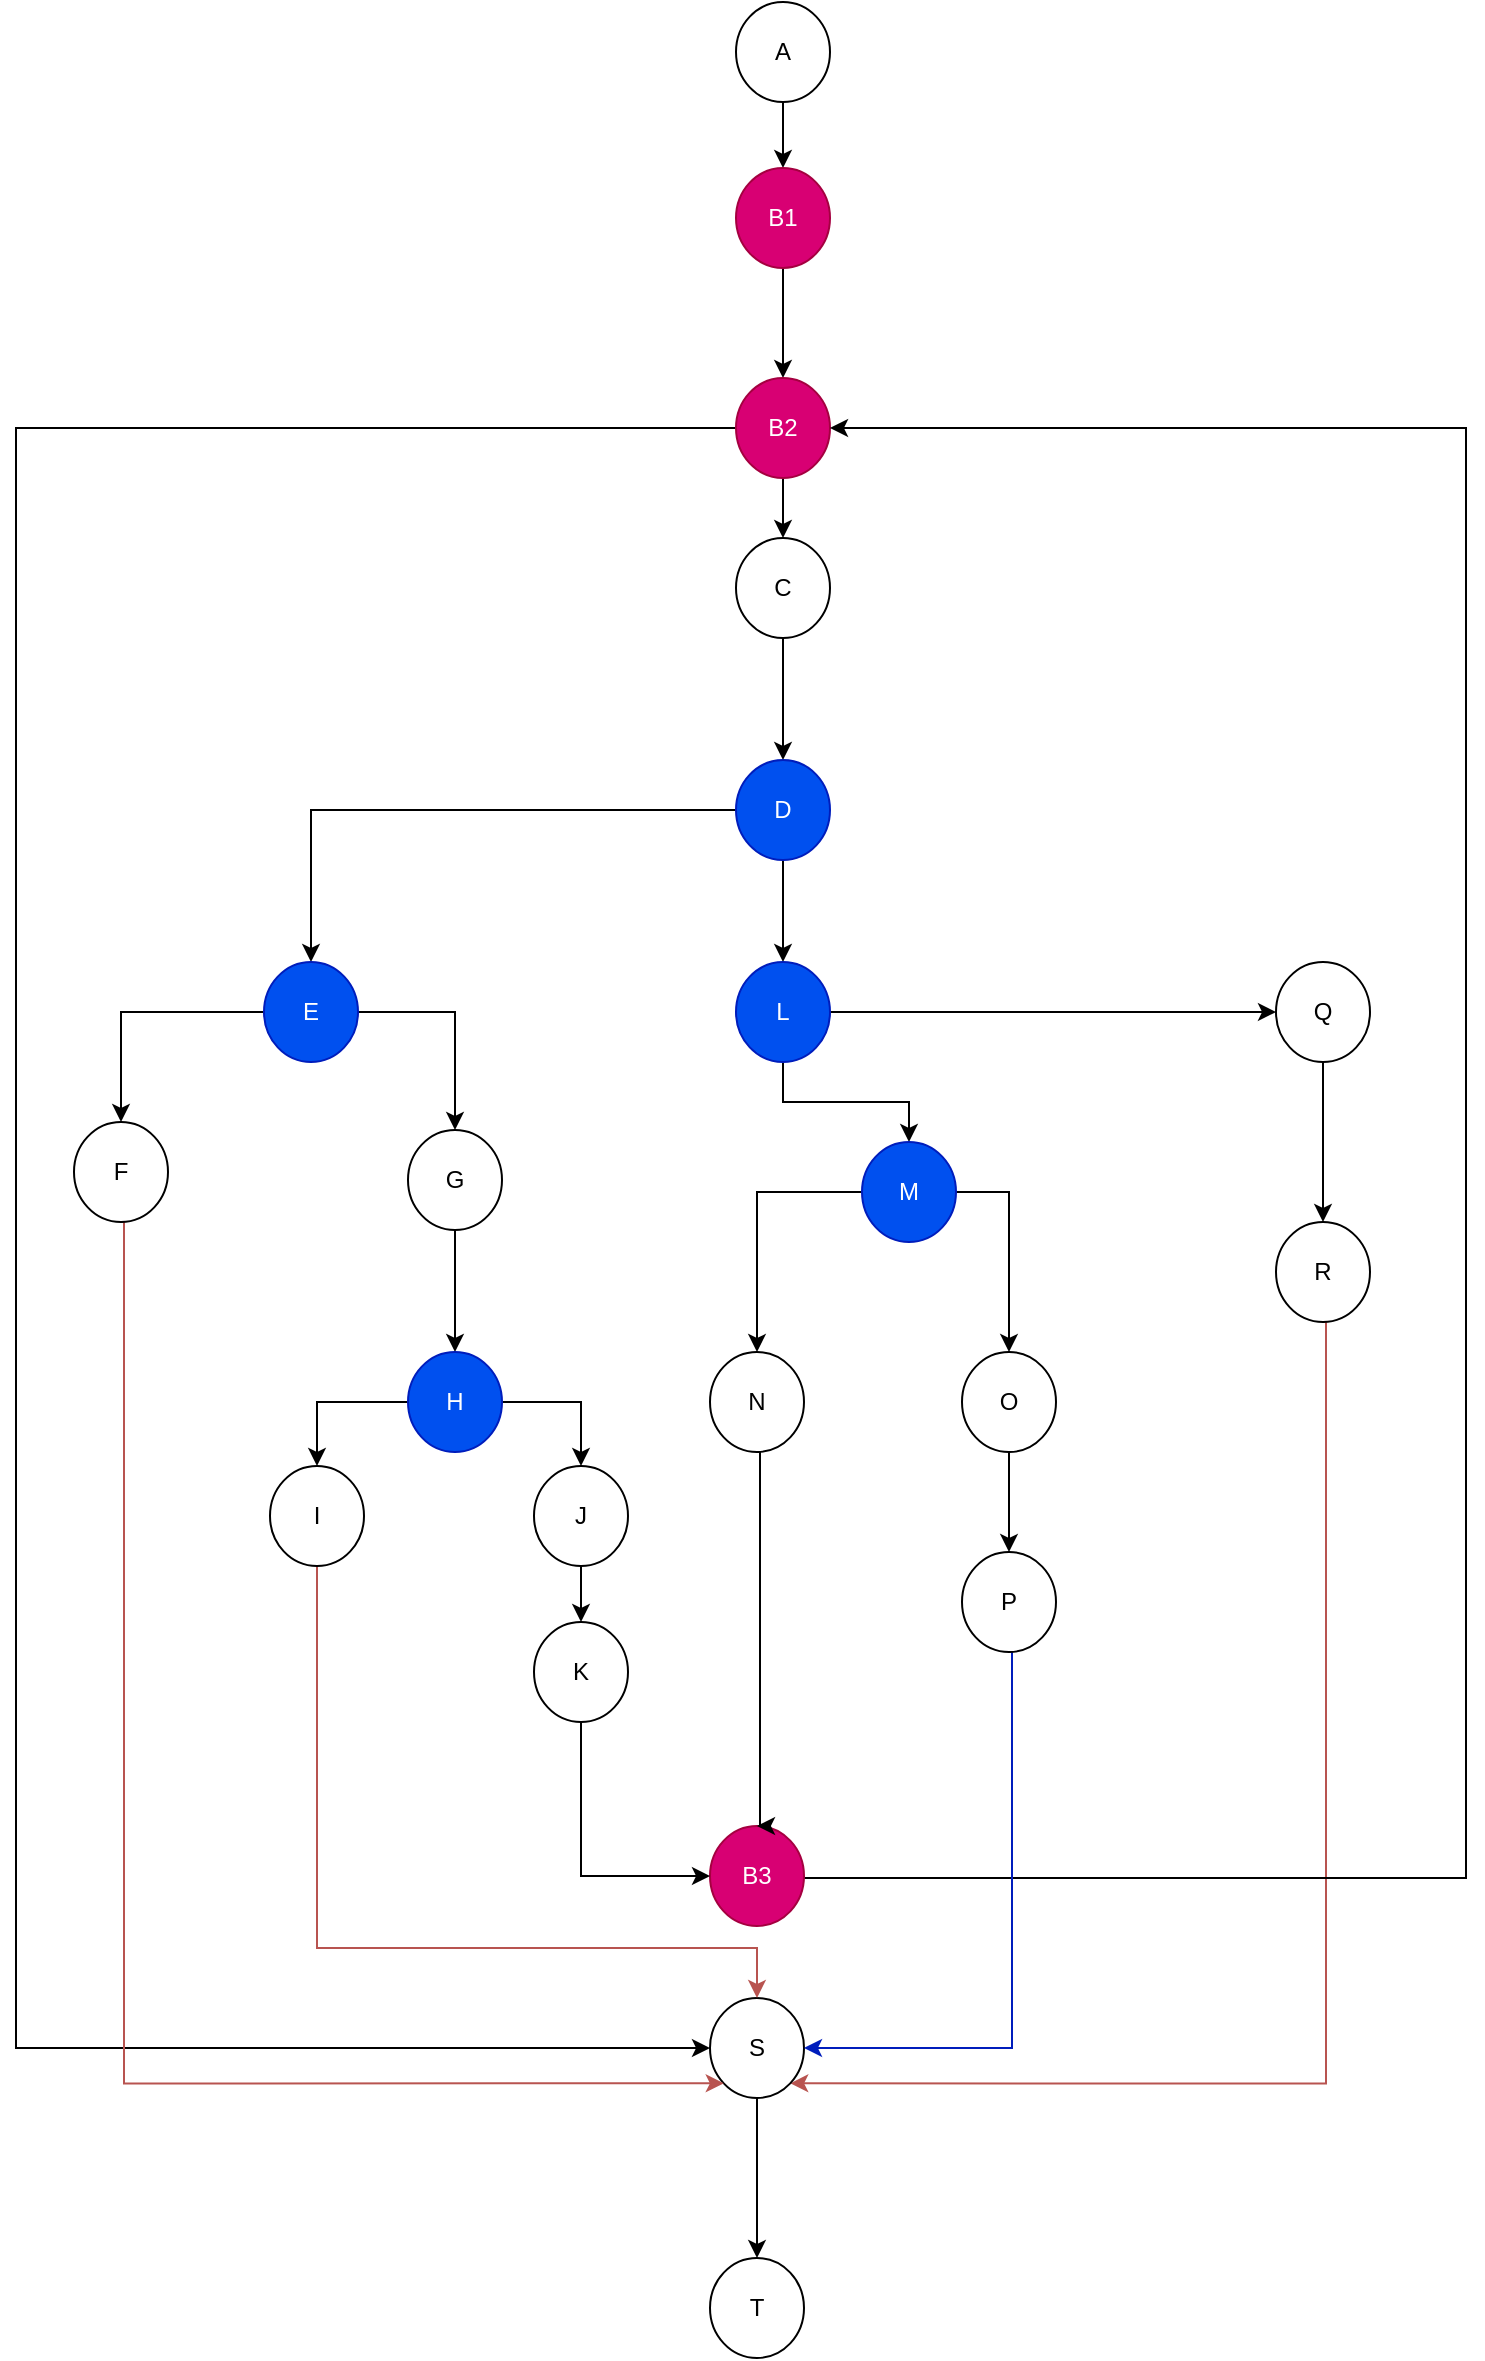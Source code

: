 <mxfile version="13.2.4" type="device"><diagram id="1dapDBJ2oCCxUkJ2tjfj" name="Page-1"><mxGraphModel dx="5567" dy="2377" grid="0" gridSize="10" guides="1" tooltips="1" connect="1" arrows="1" fold="1" page="1" pageScale="1" pageWidth="827" pageHeight="1169" math="0" shadow="0"><root><mxCell id="0"/><mxCell id="1" parent="0"/><mxCell id="II8MIJAL1Y4bXdpuAX2p-2" style="edgeStyle=orthogonalEdgeStyle;rounded=0;orthogonalLoop=1;jettySize=auto;html=1;exitX=0.5;exitY=1;exitDx=0;exitDy=0;entryX=0.5;entryY=0;entryDx=0;entryDy=0;" parent="1" source="II8MIJAL1Y4bXdpuAX2p-1" target="II8MIJAL1Y4bXdpuAX2p-3" edge="1"><mxGeometry relative="1" as="geometry"><mxPoint x="318.931" y="492.103" as="targetPoint"/></mxGeometry></mxCell><mxCell id="II8MIJAL1Y4bXdpuAX2p-1" value="A" style="ellipse;whiteSpace=wrap;html=1;" parent="1" vertex="1"><mxGeometry x="294" y="402" width="47" height="50" as="geometry"/></mxCell><mxCell id="II8MIJAL1Y4bXdpuAX2p-15" style="edgeStyle=orthogonalEdgeStyle;rounded=0;orthogonalLoop=1;jettySize=auto;html=1;exitX=0.5;exitY=1;exitDx=0;exitDy=0;entryX=0.5;entryY=0;entryDx=0;entryDy=0;" parent="1" source="II8MIJAL1Y4bXdpuAX2p-3" target="II8MIJAL1Y4bXdpuAX2p-14" edge="1"><mxGeometry relative="1" as="geometry"/></mxCell><mxCell id="II8MIJAL1Y4bXdpuAX2p-3" value="B1" style="ellipse;whiteSpace=wrap;html=1;fillColor=#d80073;strokeColor=#A50040;fontColor=#ffffff;" parent="1" vertex="1"><mxGeometry x="294" y="485" width="47" height="50" as="geometry"/></mxCell><mxCell id="II8MIJAL1Y4bXdpuAX2p-9" style="edgeStyle=orthogonalEdgeStyle;rounded=0;orthogonalLoop=1;jettySize=auto;html=1;exitX=0.5;exitY=1;exitDx=0;exitDy=0;entryX=0.5;entryY=0;entryDx=0;entryDy=0;" parent="1" source="II8MIJAL1Y4bXdpuAX2p-4" target="II8MIJAL1Y4bXdpuAX2p-5" edge="1"><mxGeometry relative="1" as="geometry"/></mxCell><mxCell id="II8MIJAL1Y4bXdpuAX2p-4" value="C" style="ellipse;whiteSpace=wrap;html=1;" parent="1" vertex="1"><mxGeometry x="294" y="670" width="47" height="50" as="geometry"/></mxCell><mxCell id="II8MIJAL1Y4bXdpuAX2p-10" style="edgeStyle=orthogonalEdgeStyle;rounded=0;orthogonalLoop=1;jettySize=auto;html=1;exitX=0;exitY=0.5;exitDx=0;exitDy=0;entryX=0.5;entryY=0;entryDx=0;entryDy=0;" parent="1" source="II8MIJAL1Y4bXdpuAX2p-5" target="II8MIJAL1Y4bXdpuAX2p-7" edge="1"><mxGeometry relative="1" as="geometry"/></mxCell><mxCell id="II8MIJAL1Y4bXdpuAX2p-11" style="edgeStyle=orthogonalEdgeStyle;rounded=0;orthogonalLoop=1;jettySize=auto;html=1;exitX=0.5;exitY=1;exitDx=0;exitDy=0;" parent="1" source="II8MIJAL1Y4bXdpuAX2p-5" target="II8MIJAL1Y4bXdpuAX2p-8" edge="1"><mxGeometry relative="1" as="geometry"/></mxCell><mxCell id="II8MIJAL1Y4bXdpuAX2p-5" value="D" style="ellipse;whiteSpace=wrap;html=1;fillColor=#0050ef;strokeColor=#001DBC;fontColor=#ffffff;" parent="1" vertex="1"><mxGeometry x="294" y="781" width="47" height="50" as="geometry"/></mxCell><mxCell id="II8MIJAL1Y4bXdpuAX2p-22" style="edgeStyle=orthogonalEdgeStyle;rounded=0;orthogonalLoop=1;jettySize=auto;html=1;exitX=0;exitY=0.5;exitDx=0;exitDy=0;" parent="1" source="II8MIJAL1Y4bXdpuAX2p-7" target="II8MIJAL1Y4bXdpuAX2p-20" edge="1"><mxGeometry relative="1" as="geometry"/></mxCell><mxCell id="II8MIJAL1Y4bXdpuAX2p-23" style="edgeStyle=orthogonalEdgeStyle;rounded=0;orthogonalLoop=1;jettySize=auto;html=1;exitX=1;exitY=0.5;exitDx=0;exitDy=0;entryX=0.5;entryY=0;entryDx=0;entryDy=0;" parent="1" source="II8MIJAL1Y4bXdpuAX2p-7" target="II8MIJAL1Y4bXdpuAX2p-21" edge="1"><mxGeometry relative="1" as="geometry"/></mxCell><mxCell id="II8MIJAL1Y4bXdpuAX2p-7" value="E" style="ellipse;whiteSpace=wrap;html=1;fillColor=#0050ef;strokeColor=#001DBC;fontColor=#ffffff;" parent="1" vertex="1"><mxGeometry x="58" y="882" width="47" height="50" as="geometry"/></mxCell><mxCell id="II8MIJAL1Y4bXdpuAX2p-40" style="edgeStyle=orthogonalEdgeStyle;rounded=0;orthogonalLoop=1;jettySize=auto;html=1;exitX=0.5;exitY=1;exitDx=0;exitDy=0;" parent="1" source="II8MIJAL1Y4bXdpuAX2p-8" target="II8MIJAL1Y4bXdpuAX2p-39" edge="1"><mxGeometry relative="1" as="geometry"/></mxCell><mxCell id="II8MIJAL1Y4bXdpuAX2p-59" style="edgeStyle=orthogonalEdgeStyle;rounded=0;orthogonalLoop=1;jettySize=auto;html=1;exitX=1;exitY=0.5;exitDx=0;exitDy=0;entryX=0;entryY=0.5;entryDx=0;entryDy=0;" parent="1" source="II8MIJAL1Y4bXdpuAX2p-8" target="II8MIJAL1Y4bXdpuAX2p-12" edge="1"><mxGeometry relative="1" as="geometry"/></mxCell><mxCell id="II8MIJAL1Y4bXdpuAX2p-8" value="L" style="ellipse;whiteSpace=wrap;html=1;fillColor=#0050ef;strokeColor=#001DBC;fontColor=#ffffff;" parent="1" vertex="1"><mxGeometry x="294" y="882" width="47" height="50" as="geometry"/></mxCell><mxCell id="II8MIJAL1Y4bXdpuAX2p-53" value="" style="edgeStyle=orthogonalEdgeStyle;rounded=0;orthogonalLoop=1;jettySize=auto;html=1;" parent="1" source="II8MIJAL1Y4bXdpuAX2p-12" target="II8MIJAL1Y4bXdpuAX2p-52" edge="1"><mxGeometry relative="1" as="geometry"/></mxCell><mxCell id="II8MIJAL1Y4bXdpuAX2p-12" value="Q" style="ellipse;whiteSpace=wrap;html=1;" parent="1" vertex="1"><mxGeometry x="564" y="882" width="47" height="50" as="geometry"/></mxCell><mxCell id="II8MIJAL1Y4bXdpuAX2p-54" style="edgeStyle=orthogonalEdgeStyle;rounded=0;orthogonalLoop=1;jettySize=auto;html=1;exitX=0.5;exitY=1;exitDx=0;exitDy=0;entryX=1;entryY=1;entryDx=0;entryDy=0;fillColor=#f8cecc;strokeColor=#b85450;" parent="1" source="II8MIJAL1Y4bXdpuAX2p-52" target="II8MIJAL1Y4bXdpuAX2p-18" edge="1"><mxGeometry relative="1" as="geometry"><Array as="points"><mxPoint x="589" y="1443"/></Array></mxGeometry></mxCell><mxCell id="II8MIJAL1Y4bXdpuAX2p-52" value="R" style="ellipse;whiteSpace=wrap;html=1;" parent="1" vertex="1"><mxGeometry x="564" y="1012" width="47" height="50" as="geometry"/></mxCell><mxCell id="II8MIJAL1Y4bXdpuAX2p-16" style="edgeStyle=orthogonalEdgeStyle;rounded=0;orthogonalLoop=1;jettySize=auto;html=1;exitX=0.5;exitY=1;exitDx=0;exitDy=0;entryX=0.5;entryY=0;entryDx=0;entryDy=0;" parent="1" source="II8MIJAL1Y4bXdpuAX2p-14" target="II8MIJAL1Y4bXdpuAX2p-4" edge="1"><mxGeometry relative="1" as="geometry"/></mxCell><mxCell id="II8MIJAL1Y4bXdpuAX2p-19" style="edgeStyle=orthogonalEdgeStyle;rounded=0;orthogonalLoop=1;jettySize=auto;html=1;exitX=1;exitY=0.5;exitDx=0;exitDy=0;entryX=0;entryY=0.5;entryDx=0;entryDy=0;" parent="1" source="II8MIJAL1Y4bXdpuAX2p-14" target="II8MIJAL1Y4bXdpuAX2p-18" edge="1"><mxGeometry relative="1" as="geometry"><Array as="points"><mxPoint x="-66" y="615"/><mxPoint x="-66" y="1425"/></Array></mxGeometry></mxCell><mxCell id="II8MIJAL1Y4bXdpuAX2p-14" value="B2" style="ellipse;whiteSpace=wrap;html=1;fillColor=#d80073;strokeColor=#A50040;fontColor=#ffffff;" parent="1" vertex="1"><mxGeometry x="294" y="590" width="47" height="50" as="geometry"/></mxCell><mxCell id="II8MIJAL1Y4bXdpuAX2p-57" value="" style="edgeStyle=orthogonalEdgeStyle;rounded=0;orthogonalLoop=1;jettySize=auto;html=1;" parent="1" source="II8MIJAL1Y4bXdpuAX2p-18" target="II8MIJAL1Y4bXdpuAX2p-56" edge="1"><mxGeometry relative="1" as="geometry"/></mxCell><mxCell id="II8MIJAL1Y4bXdpuAX2p-18" value="S" style="ellipse;whiteSpace=wrap;html=1;" parent="1" vertex="1"><mxGeometry x="281" y="1400" width="47" height="50" as="geometry"/></mxCell><mxCell id="II8MIJAL1Y4bXdpuAX2p-56" value="T" style="ellipse;whiteSpace=wrap;html=1;" parent="1" vertex="1"><mxGeometry x="281" y="1530" width="47" height="50" as="geometry"/></mxCell><mxCell id="II8MIJAL1Y4bXdpuAX2p-55" style="edgeStyle=orthogonalEdgeStyle;rounded=0;orthogonalLoop=1;jettySize=auto;html=1;exitX=0.5;exitY=1;exitDx=0;exitDy=0;entryX=0;entryY=1;entryDx=0;entryDy=0;fillColor=#f8cecc;strokeColor=#b85450;" parent="1" source="II8MIJAL1Y4bXdpuAX2p-20" target="II8MIJAL1Y4bXdpuAX2p-18" edge="1"><mxGeometry relative="1" as="geometry"><Array as="points"><mxPoint x="-12" y="1443"/></Array></mxGeometry></mxCell><mxCell id="II8MIJAL1Y4bXdpuAX2p-20" value="F" style="ellipse;whiteSpace=wrap;html=1;" parent="1" vertex="1"><mxGeometry x="-37" y="962" width="47" height="50" as="geometry"/></mxCell><mxCell id="II8MIJAL1Y4bXdpuAX2p-29" style="edgeStyle=orthogonalEdgeStyle;rounded=0;orthogonalLoop=1;jettySize=auto;html=1;exitX=0.5;exitY=1;exitDx=0;exitDy=0;entryX=0.5;entryY=0;entryDx=0;entryDy=0;" parent="1" source="II8MIJAL1Y4bXdpuAX2p-21" target="II8MIJAL1Y4bXdpuAX2p-28" edge="1"><mxGeometry relative="1" as="geometry"/></mxCell><mxCell id="II8MIJAL1Y4bXdpuAX2p-21" value="G" style="ellipse;whiteSpace=wrap;html=1;" parent="1" vertex="1"><mxGeometry x="130" y="966" width="47" height="50" as="geometry"/></mxCell><mxCell id="II8MIJAL1Y4bXdpuAX2p-26" style="edgeStyle=orthogonalEdgeStyle;rounded=0;orthogonalLoop=1;jettySize=auto;html=1;exitX=1;exitY=0.5;exitDx=0;exitDy=0;entryX=1;entryY=0.5;entryDx=0;entryDy=0;" parent="1" source="II8MIJAL1Y4bXdpuAX2p-24" target="II8MIJAL1Y4bXdpuAX2p-14" edge="1"><mxGeometry relative="1" as="geometry"><Array as="points"><mxPoint x="659" y="1340"/><mxPoint x="659" y="615"/></Array></mxGeometry></mxCell><mxCell id="II8MIJAL1Y4bXdpuAX2p-24" value="B3" style="ellipse;whiteSpace=wrap;html=1;fillColor=#d80073;strokeColor=#A50040;fontColor=#ffffff;" parent="1" vertex="1"><mxGeometry x="281" y="1314" width="47" height="50" as="geometry"/></mxCell><mxCell id="II8MIJAL1Y4bXdpuAX2p-33" style="edgeStyle=orthogonalEdgeStyle;rounded=0;orthogonalLoop=1;jettySize=auto;html=1;exitX=0;exitY=0.5;exitDx=0;exitDy=0;entryX=0.5;entryY=0;entryDx=0;entryDy=0;" parent="1" source="II8MIJAL1Y4bXdpuAX2p-28" target="II8MIJAL1Y4bXdpuAX2p-31" edge="1"><mxGeometry relative="1" as="geometry"/></mxCell><mxCell id="II8MIJAL1Y4bXdpuAX2p-34" style="edgeStyle=orthogonalEdgeStyle;rounded=0;orthogonalLoop=1;jettySize=auto;html=1;exitX=1;exitY=0.5;exitDx=0;exitDy=0;entryX=0.5;entryY=0;entryDx=0;entryDy=0;" parent="1" source="II8MIJAL1Y4bXdpuAX2p-28" target="II8MIJAL1Y4bXdpuAX2p-32" edge="1"><mxGeometry relative="1" as="geometry"/></mxCell><mxCell id="II8MIJAL1Y4bXdpuAX2p-28" value="H" style="ellipse;whiteSpace=wrap;html=1;fillColor=#0050ef;strokeColor=#001DBC;fontColor=#ffffff;" parent="1" vertex="1"><mxGeometry x="130" y="1077" width="47" height="50" as="geometry"/></mxCell><mxCell id="II8MIJAL1Y4bXdpuAX2p-35" style="edgeStyle=orthogonalEdgeStyle;rounded=0;orthogonalLoop=1;jettySize=auto;html=1;exitX=0.5;exitY=1;exitDx=0;exitDy=0;entryX=0.5;entryY=0;entryDx=0;entryDy=0;fillColor=#f8cecc;strokeColor=#b85450;" parent="1" source="II8MIJAL1Y4bXdpuAX2p-31" target="II8MIJAL1Y4bXdpuAX2p-18" edge="1"><mxGeometry relative="1" as="geometry"><Array as="points"><mxPoint x="86" y="1375"/><mxPoint x="306" y="1375"/></Array></mxGeometry></mxCell><mxCell id="II8MIJAL1Y4bXdpuAX2p-31" value="I" style="ellipse;whiteSpace=wrap;html=1;" parent="1" vertex="1"><mxGeometry x="61" y="1134" width="47" height="50" as="geometry"/></mxCell><mxCell id="II8MIJAL1Y4bXdpuAX2p-37" style="edgeStyle=orthogonalEdgeStyle;rounded=0;orthogonalLoop=1;jettySize=auto;html=1;exitX=0.5;exitY=1;exitDx=0;exitDy=0;entryX=0.5;entryY=0;entryDx=0;entryDy=0;" parent="1" source="II8MIJAL1Y4bXdpuAX2p-32" target="II8MIJAL1Y4bXdpuAX2p-36" edge="1"><mxGeometry relative="1" as="geometry"/></mxCell><mxCell id="II8MIJAL1Y4bXdpuAX2p-32" value="J" style="ellipse;whiteSpace=wrap;html=1;" parent="1" vertex="1"><mxGeometry x="193" y="1134" width="47" height="50" as="geometry"/></mxCell><mxCell id="II8MIJAL1Y4bXdpuAX2p-38" style="edgeStyle=orthogonalEdgeStyle;rounded=0;orthogonalLoop=1;jettySize=auto;html=1;exitX=0.5;exitY=1;exitDx=0;exitDy=0;entryX=0;entryY=0.5;entryDx=0;entryDy=0;" parent="1" source="II8MIJAL1Y4bXdpuAX2p-36" target="II8MIJAL1Y4bXdpuAX2p-24" edge="1"><mxGeometry relative="1" as="geometry"/></mxCell><mxCell id="II8MIJAL1Y4bXdpuAX2p-36" value="K" style="ellipse;whiteSpace=wrap;html=1;" parent="1" vertex="1"><mxGeometry x="193" y="1212" width="47" height="50" as="geometry"/></mxCell><mxCell id="II8MIJAL1Y4bXdpuAX2p-45" style="edgeStyle=orthogonalEdgeStyle;rounded=0;orthogonalLoop=1;jettySize=auto;html=1;exitX=0;exitY=0.5;exitDx=0;exitDy=0;" parent="1" source="II8MIJAL1Y4bXdpuAX2p-39" target="II8MIJAL1Y4bXdpuAX2p-41" edge="1"><mxGeometry relative="1" as="geometry"/></mxCell><mxCell id="II8MIJAL1Y4bXdpuAX2p-46" style="edgeStyle=orthogonalEdgeStyle;rounded=0;orthogonalLoop=1;jettySize=auto;html=1;exitX=1;exitY=0.5;exitDx=0;exitDy=0;" parent="1" source="II8MIJAL1Y4bXdpuAX2p-39" target="II8MIJAL1Y4bXdpuAX2p-42" edge="1"><mxGeometry relative="1" as="geometry"/></mxCell><mxCell id="II8MIJAL1Y4bXdpuAX2p-39" value="M" style="ellipse;whiteSpace=wrap;html=1;fillColor=#0050ef;strokeColor=#001DBC;fontColor=#ffffff;" parent="1" vertex="1"><mxGeometry x="357" y="972" width="47" height="50" as="geometry"/></mxCell><mxCell id="II8MIJAL1Y4bXdpuAX2p-47" style="edgeStyle=orthogonalEdgeStyle;rounded=0;orthogonalLoop=1;jettySize=auto;html=1;exitX=0.5;exitY=1;exitDx=0;exitDy=0;entryX=0.5;entryY=0;entryDx=0;entryDy=0;" parent="1" source="II8MIJAL1Y4bXdpuAX2p-41" target="II8MIJAL1Y4bXdpuAX2p-24" edge="1"><mxGeometry relative="1" as="geometry"><Array as="points"><mxPoint x="306" y="1127"/></Array></mxGeometry></mxCell><mxCell id="II8MIJAL1Y4bXdpuAX2p-41" value="N" style="ellipse;whiteSpace=wrap;html=1;" parent="1" vertex="1"><mxGeometry x="281" y="1077" width="47" height="50" as="geometry"/></mxCell><mxCell id="II8MIJAL1Y4bXdpuAX2p-50" value="" style="edgeStyle=orthogonalEdgeStyle;rounded=0;orthogonalLoop=1;jettySize=auto;html=1;" parent="1" source="II8MIJAL1Y4bXdpuAX2p-42" target="II8MIJAL1Y4bXdpuAX2p-49" edge="1"><mxGeometry relative="1" as="geometry"/></mxCell><mxCell id="II8MIJAL1Y4bXdpuAX2p-42" value="O" style="ellipse;whiteSpace=wrap;html=1;" parent="1" vertex="1"><mxGeometry x="407" y="1077" width="47" height="50" as="geometry"/></mxCell><mxCell id="II8MIJAL1Y4bXdpuAX2p-51" style="edgeStyle=orthogonalEdgeStyle;rounded=0;orthogonalLoop=1;jettySize=auto;html=1;exitX=0.5;exitY=1;exitDx=0;exitDy=0;entryX=1;entryY=0.5;entryDx=0;entryDy=0;fillColor=#0050ef;strokeColor=#001DBC;" parent="1" source="II8MIJAL1Y4bXdpuAX2p-49" target="II8MIJAL1Y4bXdpuAX2p-18" edge="1"><mxGeometry relative="1" as="geometry"><Array as="points"><mxPoint x="432" y="1425"/></Array></mxGeometry></mxCell><mxCell id="II8MIJAL1Y4bXdpuAX2p-49" value="P" style="ellipse;whiteSpace=wrap;html=1;" parent="1" vertex="1"><mxGeometry x="407" y="1177" width="47" height="50" as="geometry"/></mxCell></root></mxGraphModel></diagram></mxfile>